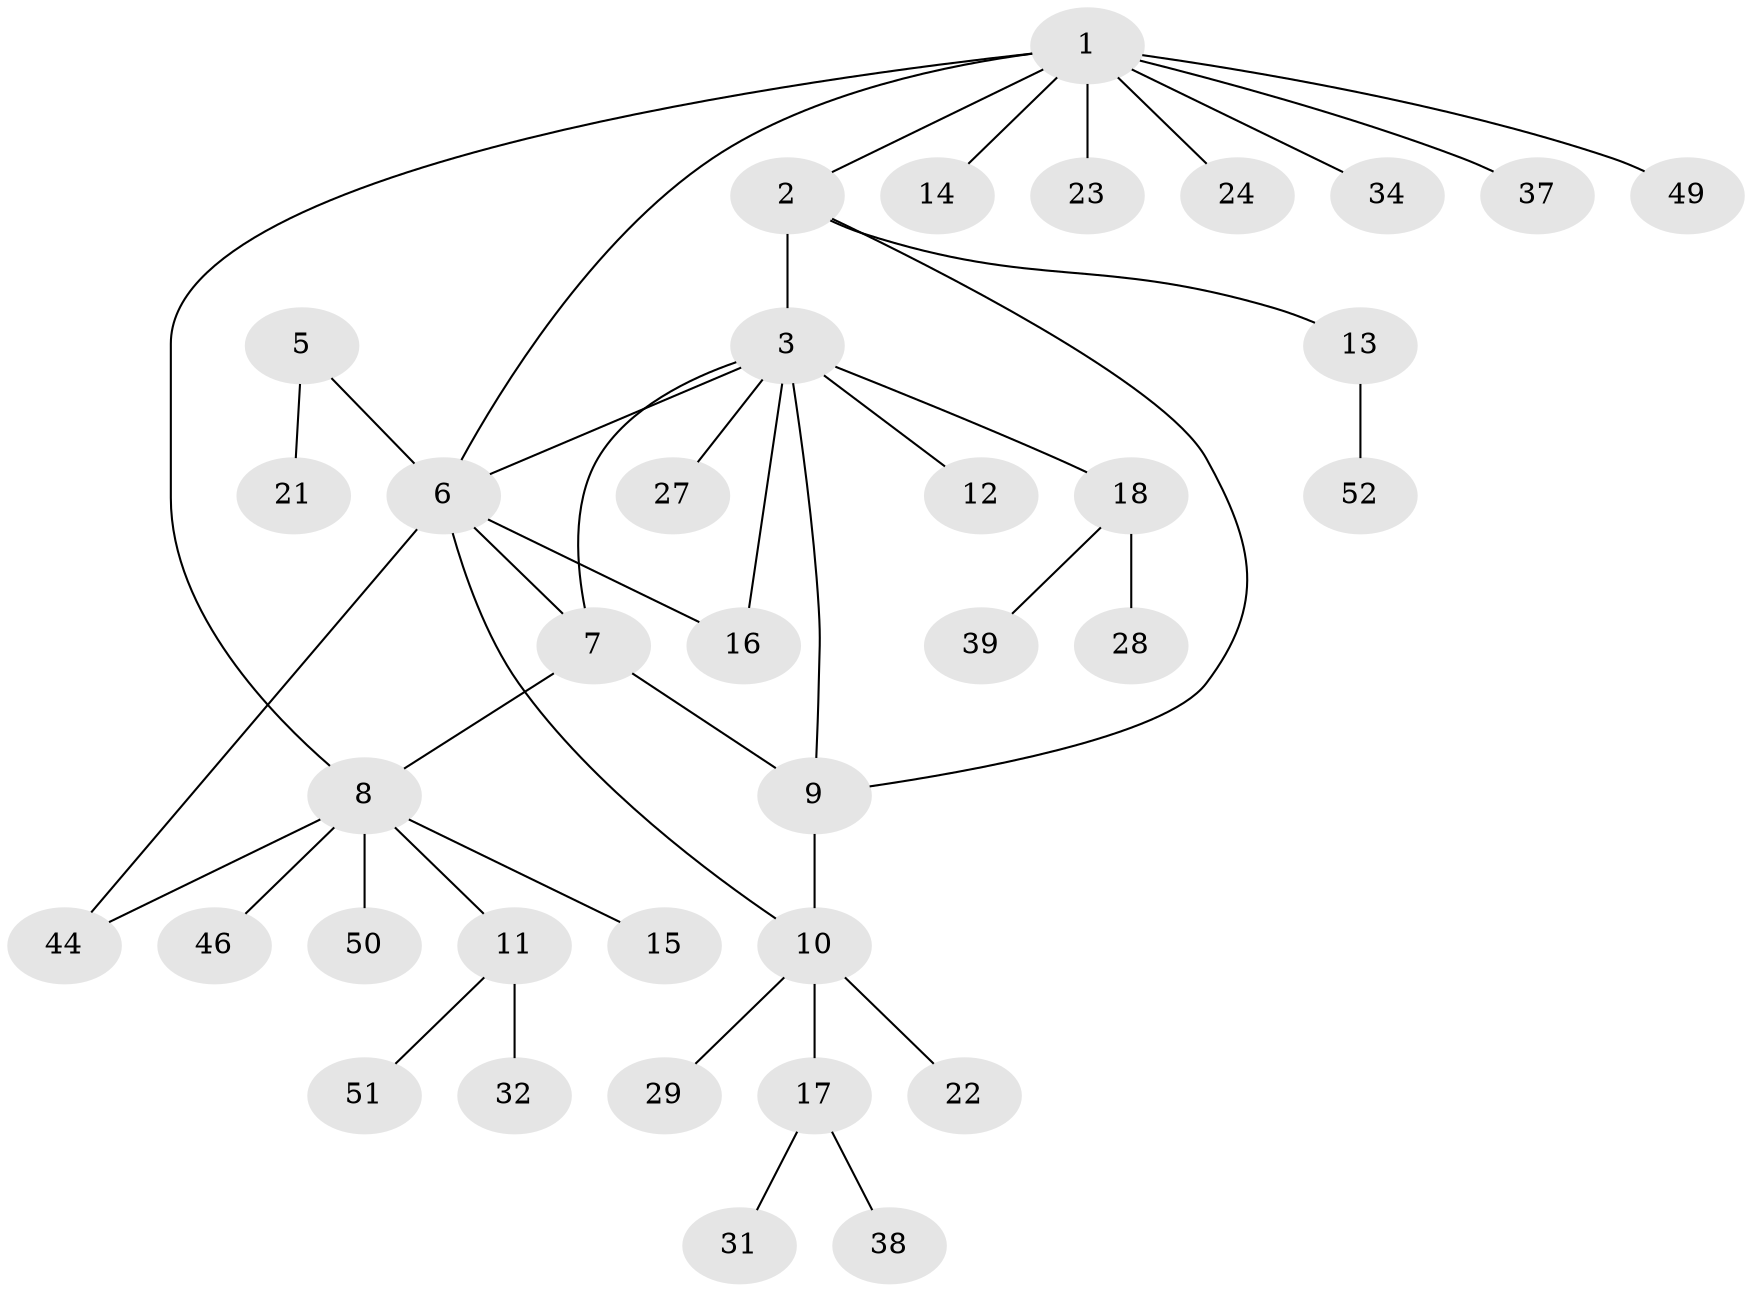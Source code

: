 // Generated by graph-tools (version 1.1) at 2025/52/02/27/25 19:52:15]
// undirected, 36 vertices, 43 edges
graph export_dot {
graph [start="1"]
  node [color=gray90,style=filled];
  1 [super="+53"];
  2 [super="+20"];
  3 [super="+4"];
  5 [super="+30"];
  6 [super="+35"];
  7;
  8 [super="+33"];
  9 [super="+43"];
  10 [super="+40"];
  11 [super="+48"];
  12;
  13 [super="+41"];
  14;
  15;
  16 [super="+36"];
  17 [super="+19"];
  18 [super="+25"];
  21 [super="+45"];
  22;
  23;
  24 [super="+26"];
  27;
  28;
  29;
  31;
  32;
  34;
  37 [super="+47"];
  38 [super="+42"];
  39;
  44;
  46;
  49;
  50;
  51;
  52;
  1 -- 2;
  1 -- 6;
  1 -- 8;
  1 -- 14;
  1 -- 23;
  1 -- 24;
  1 -- 34;
  1 -- 37;
  1 -- 49;
  2 -- 3 [weight=2];
  2 -- 9;
  2 -- 13;
  3 -- 7;
  3 -- 9;
  3 -- 16;
  3 -- 18;
  3 -- 6;
  3 -- 27;
  3 -- 12;
  5 -- 6;
  5 -- 21;
  6 -- 7;
  6 -- 10;
  6 -- 16 [weight=2];
  6 -- 44;
  7 -- 8;
  7 -- 9 [weight=2];
  8 -- 11;
  8 -- 15;
  8 -- 44;
  8 -- 46;
  8 -- 50;
  9 -- 10;
  10 -- 17;
  10 -- 22;
  10 -- 29;
  11 -- 32;
  11 -- 51;
  13 -- 52;
  17 -- 38;
  17 -- 31;
  18 -- 28;
  18 -- 39;
}
